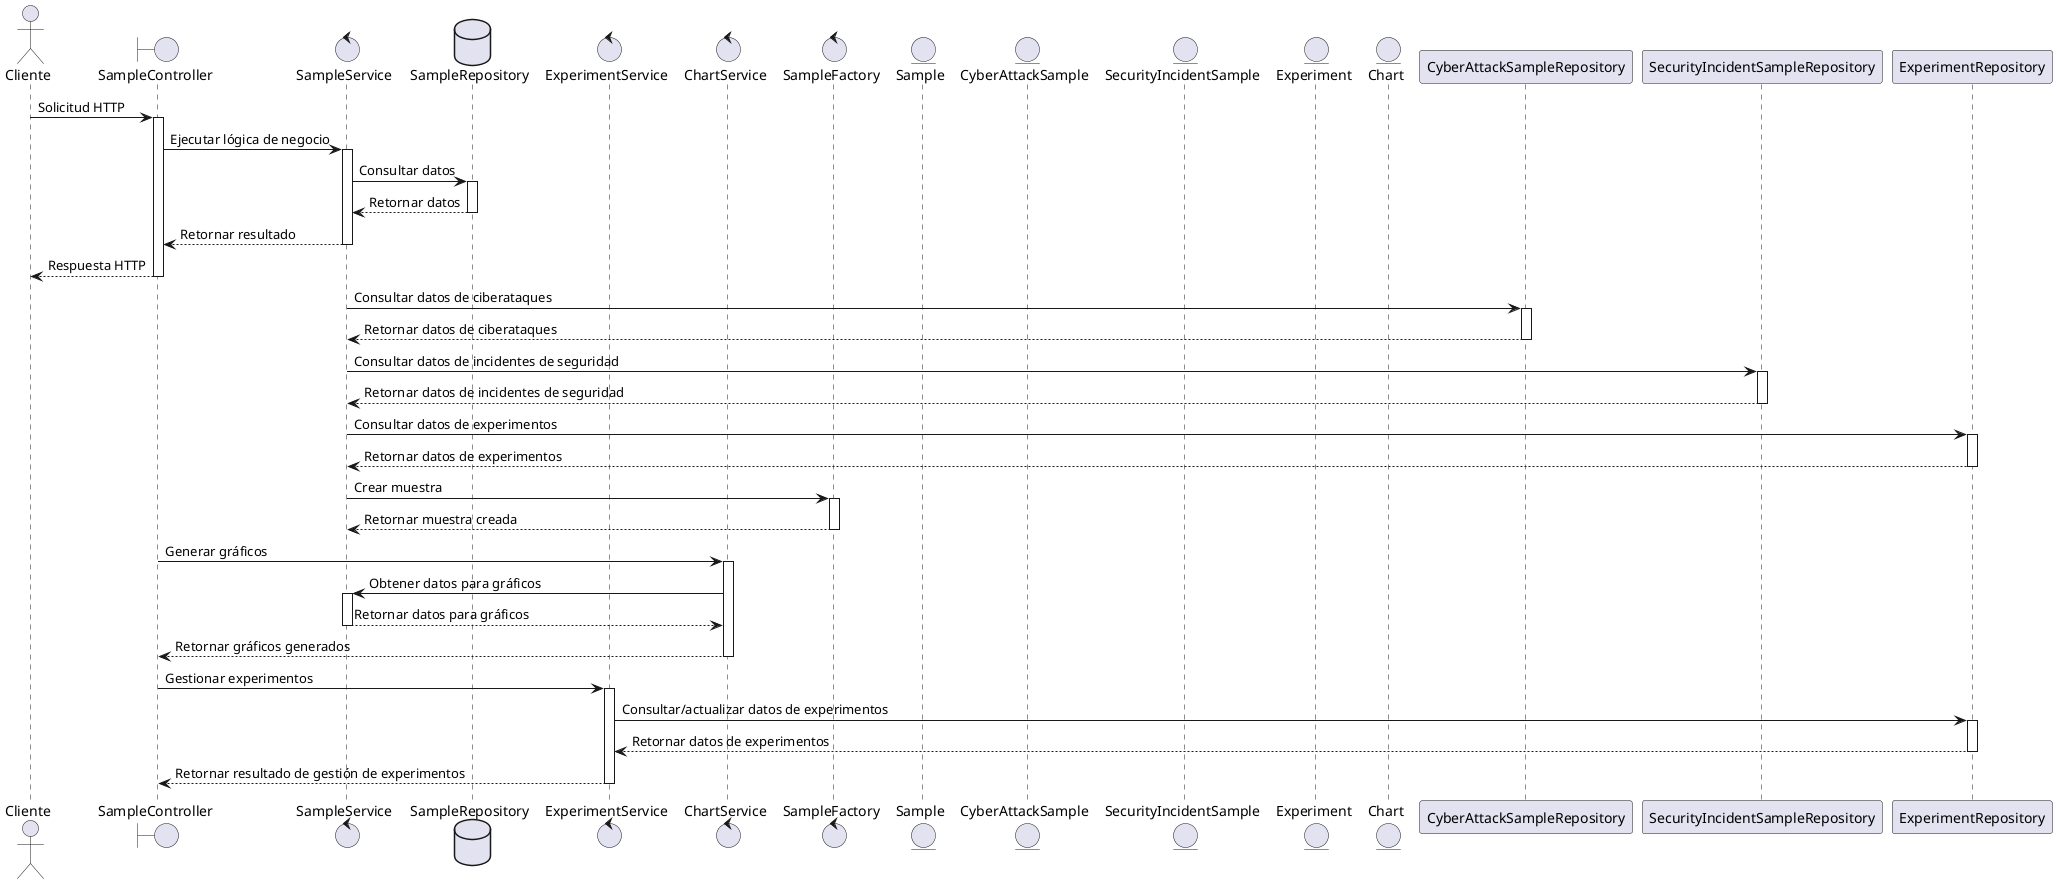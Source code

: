 @startuml
actor Cliente
boundary SampleController
control SampleService
database SampleRepository

Cliente -> SampleController: Solicitud HTTP
activate SampleController

SampleController -> SampleService: Ejecutar lógica de negocio
activate SampleService

SampleService -> SampleRepository: Consultar datos
activate SampleRepository

SampleRepository --> SampleService: Retornar datos
deactivate SampleRepository

SampleService --> SampleController: Retornar resultado
deactivate SampleService

SampleController --> Cliente: Respuesta HTTP
deactivate SampleController

' Additional classes and interactions
control ExperimentService
control ChartService
control SampleFactory
entity Sample
entity CyberAttackSample
entity SecurityIncidentSample
entity Experiment
entity Chart

SampleService -> CyberAttackSampleRepository: Consultar datos de ciberataques
activate CyberAttackSampleRepository
CyberAttackSampleRepository --> SampleService: Retornar datos de ciberataques
deactivate CyberAttackSampleRepository

SampleService -> SecurityIncidentSampleRepository: Consultar datos de incidentes de seguridad
activate SecurityIncidentSampleRepository
SecurityIncidentSampleRepository --> SampleService: Retornar datos de incidentes de seguridad
deactivate SecurityIncidentSampleRepository

SampleService -> ExperimentRepository: Consultar datos de experimentos
activate ExperimentRepository
ExperimentRepository --> SampleService: Retornar datos de experimentos
deactivate ExperimentRepository

SampleService -> SampleFactory: Crear muestra
activate SampleFactory
SampleFactory --> SampleService: Retornar muestra creada
deactivate SampleFactory

SampleController -> ChartService: Generar gráficos
activate ChartService
ChartService -> SampleService: Obtener datos para gráficos
activate SampleService
SampleService --> ChartService: Retornar datos para gráficos
deactivate SampleService
ChartService --> SampleController: Retornar gráficos generados
deactivate ChartService

SampleController -> ExperimentService: Gestionar experimentos
activate ExperimentService
ExperimentService -> ExperimentRepository: Consultar/actualizar datos de experimentos
activate ExperimentRepository
ExperimentRepository --> ExperimentService: Retornar datos de experimentos
deactivate ExperimentRepository
ExperimentService --> SampleController: Retornar resultado de gestión de experimentos
deactivate ExperimentService
@enduml
